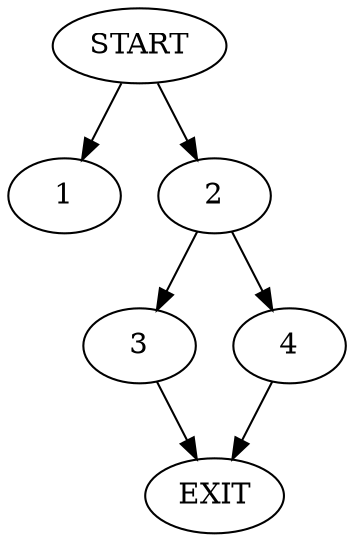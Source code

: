 digraph { 
0 [label="START"];
1;
2;
3;
4;
5[label="EXIT"];
0 -> 1;
0 -> 2;
2 -> 3;
2 -> 4;
3 -> 5;
4 -> 5;
}